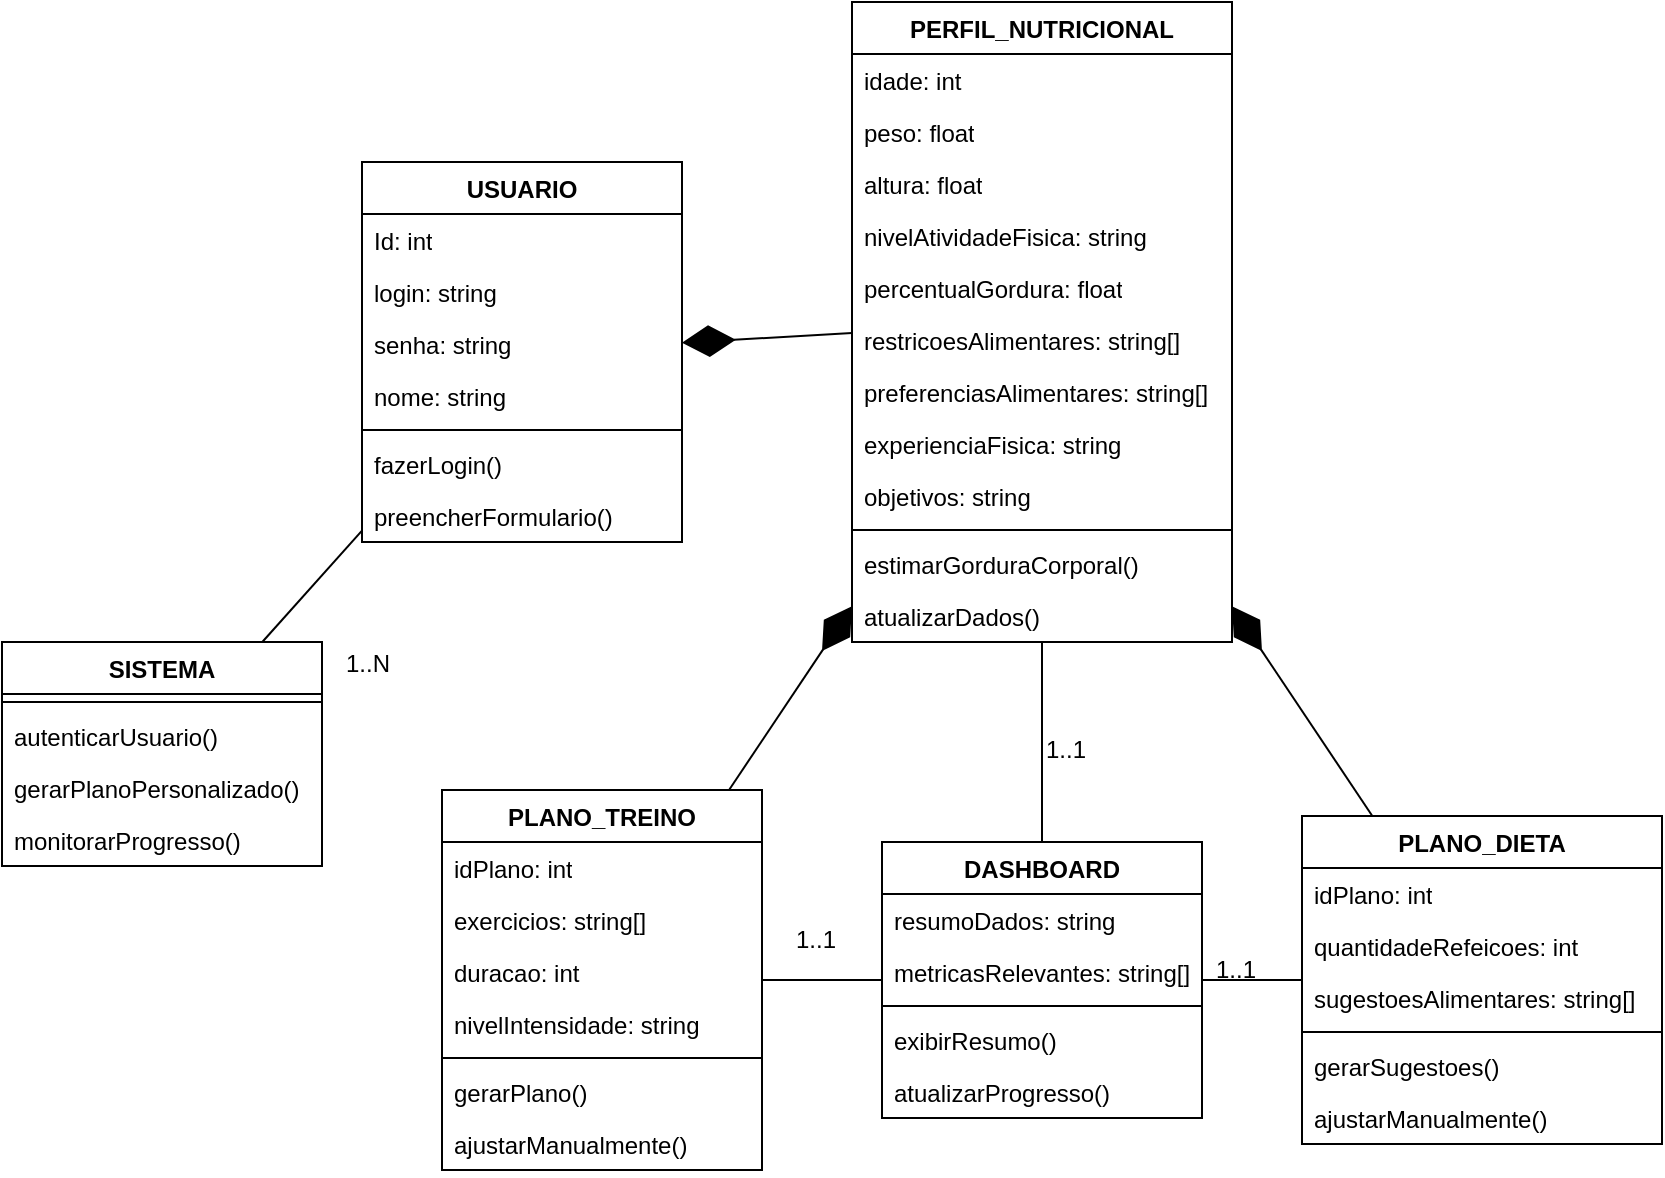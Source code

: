 <mxfile>
    <diagram id="y4ogsKCVcI5kKA2eUW5n" name="Page-1">
        <mxGraphModel dx="934" dy="613" grid="1" gridSize="10" guides="1" tooltips="1" connect="1" arrows="1" fold="1" page="1" pageScale="1" pageWidth="850" pageHeight="1100" math="0" shadow="0">
            <root>
                <mxCell id="0"/>
                <mxCell id="1" parent="0"/>
                <mxCell id="2" value="USUARIO" style="swimlane;fontStyle=1;align=center;verticalAlign=top;childLayout=stackLayout;horizontal=1;startSize=26;horizontalStack=0;resizeParent=1;resizeParentMax=0;resizeLast=0;collapsible=1;marginBottom=0;whiteSpace=wrap;html=1;" parent="1" vertex="1">
                    <mxGeometry x="190" y="290" width="160" height="190" as="geometry"/>
                </mxCell>
                <mxCell id="3" value="&lt;font&gt;Id: int&lt;/font&gt;" style="text;strokeColor=none;fillColor=none;align=left;verticalAlign=top;spacingLeft=4;spacingRight=4;overflow=hidden;rotatable=0;points=[[0,0.5],[1,0.5]];portConstraint=eastwest;whiteSpace=wrap;html=1;" parent="2" vertex="1">
                    <mxGeometry y="26" width="160" height="26" as="geometry"/>
                </mxCell>
                <mxCell id="44" value="&lt;div&gt;login: string&lt;/div&gt;" style="text;strokeColor=none;fillColor=none;align=left;verticalAlign=top;spacingLeft=4;spacingRight=4;overflow=hidden;rotatable=0;points=[[0,0.5],[1,0.5]];portConstraint=eastwest;whiteSpace=wrap;html=1;" parent="2" vertex="1">
                    <mxGeometry y="52" width="160" height="26" as="geometry"/>
                </mxCell>
                <mxCell id="43" value="&lt;div&gt;senha: string&amp;nbsp;&lt;/div&gt;" style="text;strokeColor=none;fillColor=none;align=left;verticalAlign=top;spacingLeft=4;spacingRight=4;overflow=hidden;rotatable=0;points=[[0,0.5],[1,0.5]];portConstraint=eastwest;whiteSpace=wrap;html=1;" parent="2" vertex="1">
                    <mxGeometry y="78" width="160" height="26" as="geometry"/>
                </mxCell>
                <mxCell id="45" value="&lt;div&gt;&lt;span&gt;nome: string&lt;/span&gt;&lt;/div&gt;" style="text;strokeColor=none;fillColor=none;align=left;verticalAlign=top;spacingLeft=4;spacingRight=4;overflow=hidden;rotatable=0;points=[[0,0.5],[1,0.5]];portConstraint=eastwest;whiteSpace=wrap;html=1;" parent="2" vertex="1">
                    <mxGeometry y="104" width="160" height="26" as="geometry"/>
                </mxCell>
                <mxCell id="4" value="" style="line;strokeWidth=1;fillColor=none;align=left;verticalAlign=middle;spacingTop=-1;spacingLeft=3;spacingRight=3;rotatable=0;labelPosition=right;points=[];portConstraint=eastwest;strokeColor=inherit;" parent="2" vertex="1">
                    <mxGeometry y="130" width="160" height="8" as="geometry"/>
                </mxCell>
                <mxCell id="46" value="&lt;div&gt;fazerLogin()&lt;/div&gt;" style="text;strokeColor=none;fillColor=none;align=left;verticalAlign=top;spacingLeft=4;spacingRight=4;overflow=hidden;rotatable=0;points=[[0,0.5],[1,0.5]];portConstraint=eastwest;whiteSpace=wrap;html=1;" parent="2" vertex="1">
                    <mxGeometry y="138" width="160" height="26" as="geometry"/>
                </mxCell>
                <mxCell id="5" value="&lt;div&gt;preencherFormulario()&lt;/div&gt;" style="text;strokeColor=none;fillColor=none;align=left;verticalAlign=top;spacingLeft=4;spacingRight=4;overflow=hidden;rotatable=0;points=[[0,0.5],[1,0.5]];portConstraint=eastwest;whiteSpace=wrap;html=1;" parent="2" vertex="1">
                    <mxGeometry y="164" width="160" height="26" as="geometry"/>
                </mxCell>
                <mxCell id="6" value="PERFIL_NUTRICIONAL" style="swimlane;fontStyle=1;align=center;verticalAlign=top;childLayout=stackLayout;horizontal=1;startSize=26;horizontalStack=0;resizeParent=1;resizeParentMax=0;resizeLast=0;collapsible=1;marginBottom=0;whiteSpace=wrap;html=1;" parent="1" vertex="1">
                    <mxGeometry x="435" y="210" width="190" height="320" as="geometry"/>
                </mxCell>
                <mxCell id="47" value="&lt;div&gt;idade: int&lt;/div&gt;" style="text;strokeColor=none;fillColor=none;align=left;verticalAlign=top;spacingLeft=4;spacingRight=4;overflow=hidden;rotatable=0;points=[[0,0.5],[1,0.5]];portConstraint=eastwest;whiteSpace=wrap;html=1;" parent="6" vertex="1">
                    <mxGeometry y="26" width="190" height="26" as="geometry"/>
                </mxCell>
                <mxCell id="48" value="&lt;div&gt;peso: float&lt;/div&gt;" style="text;strokeColor=none;fillColor=none;align=left;verticalAlign=top;spacingLeft=4;spacingRight=4;overflow=hidden;rotatable=0;points=[[0,0.5],[1,0.5]];portConstraint=eastwest;whiteSpace=wrap;html=1;" parent="6" vertex="1">
                    <mxGeometry y="52" width="190" height="26" as="geometry"/>
                </mxCell>
                <mxCell id="49" value="&lt;div&gt;altura: float&lt;/div&gt;" style="text;strokeColor=none;fillColor=none;align=left;verticalAlign=top;spacingLeft=4;spacingRight=4;overflow=hidden;rotatable=0;points=[[0,0.5],[1,0.5]];portConstraint=eastwest;whiteSpace=wrap;html=1;" parent="6" vertex="1">
                    <mxGeometry y="78" width="190" height="26" as="geometry"/>
                </mxCell>
                <mxCell id="51" value="&lt;div&gt;nivelAtividadeFisica: string&lt;/div&gt;" style="text;strokeColor=none;fillColor=none;align=left;verticalAlign=top;spacingLeft=4;spacingRight=4;overflow=hidden;rotatable=0;points=[[0,0.5],[1,0.5]];portConstraint=eastwest;whiteSpace=wrap;html=1;" parent="6" vertex="1">
                    <mxGeometry y="104" width="190" height="26" as="geometry"/>
                </mxCell>
                <mxCell id="54" value="&lt;div&gt;percentualGordura: float&lt;/div&gt;" style="text;strokeColor=none;fillColor=none;align=left;verticalAlign=top;spacingLeft=4;spacingRight=4;overflow=hidden;rotatable=0;points=[[0,0.5],[1,0.5]];portConstraint=eastwest;whiteSpace=wrap;html=1;" parent="6" vertex="1">
                    <mxGeometry y="130" width="190" height="26" as="geometry"/>
                </mxCell>
                <mxCell id="53" value="&lt;div&gt;restricoesAlimentares: string[]&amp;nbsp;&lt;/div&gt;" style="text;strokeColor=none;fillColor=none;align=left;verticalAlign=top;spacingLeft=4;spacingRight=4;overflow=hidden;rotatable=0;points=[[0,0.5],[1,0.5]];portConstraint=eastwest;whiteSpace=wrap;html=1;" parent="6" vertex="1">
                    <mxGeometry y="156" width="190" height="26" as="geometry"/>
                </mxCell>
                <mxCell id="52" value="&lt;div&gt;preferenciasAlimentares: string[]&lt;/div&gt;" style="text;strokeColor=none;fillColor=none;align=left;verticalAlign=top;spacingLeft=4;spacingRight=4;overflow=hidden;rotatable=0;points=[[0,0.5],[1,0.5]];portConstraint=eastwest;whiteSpace=wrap;html=1;" parent="6" vertex="1">
                    <mxGeometry y="182" width="190" height="26" as="geometry"/>
                </mxCell>
                <mxCell id="50" value="&lt;div&gt;experienciaFisica: string&lt;/div&gt;" style="text;strokeColor=none;fillColor=none;align=left;verticalAlign=top;spacingLeft=4;spacingRight=4;overflow=hidden;rotatable=0;points=[[0,0.5],[1,0.5]];portConstraint=eastwest;whiteSpace=wrap;html=1;" parent="6" vertex="1">
                    <mxGeometry y="208" width="190" height="26" as="geometry"/>
                </mxCell>
                <mxCell id="7" value="&lt;div&gt;objetivos: string&lt;/div&gt;" style="text;strokeColor=none;fillColor=none;align=left;verticalAlign=top;spacingLeft=4;spacingRight=4;overflow=hidden;rotatable=0;points=[[0,0.5],[1,0.5]];portConstraint=eastwest;whiteSpace=wrap;html=1;" parent="6" vertex="1">
                    <mxGeometry y="234" width="190" height="26" as="geometry"/>
                </mxCell>
                <mxCell id="8" value="" style="line;strokeWidth=1;fillColor=none;align=left;verticalAlign=middle;spacingTop=-1;spacingLeft=3;spacingRight=3;rotatable=0;labelPosition=right;points=[];portConstraint=eastwest;strokeColor=inherit;" parent="6" vertex="1">
                    <mxGeometry y="260" width="190" height="8" as="geometry"/>
                </mxCell>
                <mxCell id="55" value="&lt;div&gt;estimarGorduraCorporal()&lt;/div&gt;" style="text;strokeColor=none;fillColor=none;align=left;verticalAlign=top;spacingLeft=4;spacingRight=4;overflow=hidden;rotatable=0;points=[[0,0.5],[1,0.5]];portConstraint=eastwest;whiteSpace=wrap;html=1;" parent="6" vertex="1">
                    <mxGeometry y="268" width="190" height="26" as="geometry"/>
                </mxCell>
                <mxCell id="9" value="&lt;div&gt;atualizarDados()&lt;/div&gt;" style="text;strokeColor=none;fillColor=none;align=left;verticalAlign=top;spacingLeft=4;spacingRight=4;overflow=hidden;rotatable=0;points=[[0,0.5],[1,0.5]];portConstraint=eastwest;whiteSpace=wrap;html=1;" parent="6" vertex="1">
                    <mxGeometry y="294" width="190" height="26" as="geometry"/>
                </mxCell>
                <mxCell id="10" value="PLANO_DIETA" style="swimlane;fontStyle=1;align=center;verticalAlign=top;childLayout=stackLayout;horizontal=1;startSize=26;horizontalStack=0;resizeParent=1;resizeParentMax=0;resizeLast=0;collapsible=1;marginBottom=0;whiteSpace=wrap;html=1;" parent="1" vertex="1">
                    <mxGeometry x="660" y="617" width="180" height="164" as="geometry"/>
                </mxCell>
                <mxCell id="56" value="&lt;div&gt;idPlano: int&lt;/div&gt;" style="text;strokeColor=none;fillColor=none;align=left;verticalAlign=top;spacingLeft=4;spacingRight=4;overflow=hidden;rotatable=0;points=[[0,0.5],[1,0.5]];portConstraint=eastwest;whiteSpace=wrap;html=1;" parent="10" vertex="1">
                    <mxGeometry y="26" width="180" height="26" as="geometry"/>
                </mxCell>
                <mxCell id="57" value="&lt;div&gt;quantidadeRefeicoes: int&lt;/div&gt;" style="text;strokeColor=none;fillColor=none;align=left;verticalAlign=top;spacingLeft=4;spacingRight=4;overflow=hidden;rotatable=0;points=[[0,0.5],[1,0.5]];portConstraint=eastwest;whiteSpace=wrap;html=1;" parent="10" vertex="1">
                    <mxGeometry y="52" width="180" height="26" as="geometry"/>
                </mxCell>
                <mxCell id="11" value="&lt;div&gt;sugestoesAlimentares: string[]&lt;/div&gt;" style="text;strokeColor=none;fillColor=none;align=left;verticalAlign=top;spacingLeft=4;spacingRight=4;overflow=hidden;rotatable=0;points=[[0,0.5],[1,0.5]];portConstraint=eastwest;whiteSpace=wrap;html=1;" parent="10" vertex="1">
                    <mxGeometry y="78" width="180" height="26" as="geometry"/>
                </mxCell>
                <mxCell id="12" value="" style="line;strokeWidth=1;fillColor=none;align=left;verticalAlign=middle;spacingTop=-1;spacingLeft=3;spacingRight=3;rotatable=0;labelPosition=right;points=[];portConstraint=eastwest;strokeColor=inherit;" parent="10" vertex="1">
                    <mxGeometry y="104" width="180" height="8" as="geometry"/>
                </mxCell>
                <mxCell id="13" value="&lt;div&gt;gerarSugestoes()&lt;/div&gt;" style="text;strokeColor=none;fillColor=none;align=left;verticalAlign=top;spacingLeft=4;spacingRight=4;overflow=hidden;rotatable=0;points=[[0,0.5],[1,0.5]];portConstraint=eastwest;whiteSpace=wrap;html=1;" parent="10" vertex="1">
                    <mxGeometry y="112" width="180" height="26" as="geometry"/>
                </mxCell>
                <mxCell id="58" value="&lt;div&gt;ajustarManualmente()&lt;/div&gt;" style="text;strokeColor=none;fillColor=none;align=left;verticalAlign=top;spacingLeft=4;spacingRight=4;overflow=hidden;rotatable=0;points=[[0,0.5],[1,0.5]];portConstraint=eastwest;whiteSpace=wrap;html=1;" parent="10" vertex="1">
                    <mxGeometry y="138" width="180" height="26" as="geometry"/>
                </mxCell>
                <mxCell id="31" value="SISTEMA" style="swimlane;fontStyle=1;align=center;verticalAlign=top;childLayout=stackLayout;horizontal=1;startSize=26;horizontalStack=0;resizeParent=1;resizeParentMax=0;resizeLast=0;collapsible=1;marginBottom=0;whiteSpace=wrap;html=1;" parent="1" vertex="1">
                    <mxGeometry x="10" y="530" width="160" height="112" as="geometry"/>
                </mxCell>
                <mxCell id="33" value="" style="line;strokeWidth=1;fillColor=none;align=left;verticalAlign=middle;spacingTop=-1;spacingLeft=3;spacingRight=3;rotatable=0;labelPosition=right;points=[];portConstraint=eastwest;strokeColor=inherit;" parent="31" vertex="1">
                    <mxGeometry y="26" width="160" height="8" as="geometry"/>
                </mxCell>
                <mxCell id="34" value="&lt;div&gt;autenticarUsuario()&lt;/div&gt;" style="text;strokeColor=none;fillColor=none;align=left;verticalAlign=top;spacingLeft=4;spacingRight=4;overflow=hidden;rotatable=0;points=[[0,0.5],[1,0.5]];portConstraint=eastwest;whiteSpace=wrap;html=1;" parent="31" vertex="1">
                    <mxGeometry y="34" width="160" height="26" as="geometry"/>
                </mxCell>
                <mxCell id="66" value="&lt;div&gt;gerarPlanoPersonalizado()&lt;/div&gt;" style="text;strokeColor=none;fillColor=none;align=left;verticalAlign=top;spacingLeft=4;spacingRight=4;overflow=hidden;rotatable=0;points=[[0,0.5],[1,0.5]];portConstraint=eastwest;whiteSpace=wrap;html=1;" parent="31" vertex="1">
                    <mxGeometry y="60" width="160" height="26" as="geometry"/>
                </mxCell>
                <mxCell id="65" value="&lt;div&gt;monitorarProgresso()&lt;/div&gt;" style="text;strokeColor=none;fillColor=none;align=left;verticalAlign=top;spacingLeft=4;spacingRight=4;overflow=hidden;rotatable=0;points=[[0,0.5],[1,0.5]];portConstraint=eastwest;whiteSpace=wrap;html=1;" parent="31" vertex="1">
                    <mxGeometry y="86" width="160" height="26" as="geometry"/>
                </mxCell>
                <mxCell id="35" value="DASHBOARD" style="swimlane;fontStyle=1;align=center;verticalAlign=top;childLayout=stackLayout;horizontal=1;startSize=26;horizontalStack=0;resizeParent=1;resizeParentMax=0;resizeLast=0;collapsible=1;marginBottom=0;whiteSpace=wrap;html=1;" parent="1" vertex="1">
                    <mxGeometry x="450" y="630" width="160" height="138" as="geometry"/>
                </mxCell>
                <mxCell id="63" value="&lt;div&gt;resumoDados: string&lt;/div&gt;" style="text;strokeColor=none;fillColor=none;align=left;verticalAlign=top;spacingLeft=4;spacingRight=4;overflow=hidden;rotatable=0;points=[[0,0.5],[1,0.5]];portConstraint=eastwest;whiteSpace=wrap;html=1;" parent="35" vertex="1">
                    <mxGeometry y="26" width="160" height="26" as="geometry"/>
                </mxCell>
                <mxCell id="36" value="&lt;div&gt;metricasRelevantes: string[]&lt;/div&gt;" style="text;strokeColor=none;fillColor=none;align=left;verticalAlign=top;spacingLeft=4;spacingRight=4;overflow=hidden;rotatable=0;points=[[0,0.5],[1,0.5]];portConstraint=eastwest;whiteSpace=wrap;html=1;" parent="35" vertex="1">
                    <mxGeometry y="52" width="160" height="26" as="geometry"/>
                </mxCell>
                <mxCell id="37" value="" style="line;strokeWidth=1;fillColor=none;align=left;verticalAlign=middle;spacingTop=-1;spacingLeft=3;spacingRight=3;rotatable=0;labelPosition=right;points=[];portConstraint=eastwest;strokeColor=inherit;" parent="35" vertex="1">
                    <mxGeometry y="78" width="160" height="8" as="geometry"/>
                </mxCell>
                <mxCell id="38" value="&lt;div&gt;exibirResumo()&lt;/div&gt;" style="text;strokeColor=none;fillColor=none;align=left;verticalAlign=top;spacingLeft=4;spacingRight=4;overflow=hidden;rotatable=0;points=[[0,0.5],[1,0.5]];portConstraint=eastwest;whiteSpace=wrap;html=1;" parent="35" vertex="1">
                    <mxGeometry y="86" width="160" height="26" as="geometry"/>
                </mxCell>
                <mxCell id="64" value="&lt;div&gt;atualizarProgresso()&lt;/div&gt;" style="text;strokeColor=none;fillColor=none;align=left;verticalAlign=top;spacingLeft=4;spacingRight=4;overflow=hidden;rotatable=0;points=[[0,0.5],[1,0.5]];portConstraint=eastwest;whiteSpace=wrap;html=1;" parent="35" vertex="1">
                    <mxGeometry y="112" width="160" height="26" as="geometry"/>
                </mxCell>
                <mxCell id="39" value="PLANO_TREINO" style="swimlane;fontStyle=1;align=center;verticalAlign=top;childLayout=stackLayout;horizontal=1;startSize=26;horizontalStack=0;resizeParent=1;resizeParentMax=0;resizeLast=0;collapsible=1;marginBottom=0;whiteSpace=wrap;html=1;" parent="1" vertex="1">
                    <mxGeometry x="230" y="604" width="160" height="190" as="geometry"/>
                </mxCell>
                <mxCell id="59" value="&lt;div&gt;idPlano: int&lt;/div&gt;" style="text;strokeColor=none;fillColor=none;align=left;verticalAlign=top;spacingLeft=4;spacingRight=4;overflow=hidden;rotatable=0;points=[[0,0.5],[1,0.5]];portConstraint=eastwest;whiteSpace=wrap;html=1;" parent="39" vertex="1">
                    <mxGeometry y="26" width="160" height="26" as="geometry"/>
                </mxCell>
                <mxCell id="60" value="&lt;div&gt;exercicios: string[]&lt;/div&gt;" style="text;strokeColor=none;fillColor=none;align=left;verticalAlign=top;spacingLeft=4;spacingRight=4;overflow=hidden;rotatable=0;points=[[0,0.5],[1,0.5]];portConstraint=eastwest;whiteSpace=wrap;html=1;" parent="39" vertex="1">
                    <mxGeometry y="52" width="160" height="26" as="geometry"/>
                </mxCell>
                <mxCell id="61" value="&lt;div&gt;duracao: int&lt;/div&gt;" style="text;strokeColor=none;fillColor=none;align=left;verticalAlign=top;spacingLeft=4;spacingRight=4;overflow=hidden;rotatable=0;points=[[0,0.5],[1,0.5]];portConstraint=eastwest;whiteSpace=wrap;html=1;" parent="39" vertex="1">
                    <mxGeometry y="78" width="160" height="26" as="geometry"/>
                </mxCell>
                <mxCell id="40" value="&lt;div&gt;nivelIntensidade: string&lt;/div&gt;" style="text;strokeColor=none;fillColor=none;align=left;verticalAlign=top;spacingLeft=4;spacingRight=4;overflow=hidden;rotatable=0;points=[[0,0.5],[1,0.5]];portConstraint=eastwest;whiteSpace=wrap;html=1;" parent="39" vertex="1">
                    <mxGeometry y="104" width="160" height="26" as="geometry"/>
                </mxCell>
                <mxCell id="41" value="" style="line;strokeWidth=1;fillColor=none;align=left;verticalAlign=middle;spacingTop=-1;spacingLeft=3;spacingRight=3;rotatable=0;labelPosition=right;points=[];portConstraint=eastwest;strokeColor=inherit;" parent="39" vertex="1">
                    <mxGeometry y="130" width="160" height="8" as="geometry"/>
                </mxCell>
                <mxCell id="62" value="&lt;div&gt;gerarPlano()&lt;/div&gt;" style="text;strokeColor=none;fillColor=none;align=left;verticalAlign=top;spacingLeft=4;spacingRight=4;overflow=hidden;rotatable=0;points=[[0,0.5],[1,0.5]];portConstraint=eastwest;whiteSpace=wrap;html=1;" parent="39" vertex="1">
                    <mxGeometry y="138" width="160" height="26" as="geometry"/>
                </mxCell>
                <mxCell id="42" value="&lt;div&gt;ajustarManualmente()&lt;/div&gt;" style="text;strokeColor=none;fillColor=none;align=left;verticalAlign=top;spacingLeft=4;spacingRight=4;overflow=hidden;rotatable=0;points=[[0,0.5],[1,0.5]];portConstraint=eastwest;whiteSpace=wrap;html=1;" parent="39" vertex="1">
                    <mxGeometry y="164" width="160" height="26" as="geometry"/>
                </mxCell>
                <mxCell id="94" value="" style="endArrow=none;html=1;rounded=0;align=center;verticalAlign=top;endFill=0;labelBackgroundColor=none;" parent="1" source="35" target="39" edge="1">
                    <mxGeometry relative="1" as="geometry">
                        <mxPoint x="500" y="511" as="sourcePoint"/>
                        <mxPoint x="399" y="650" as="targetPoint"/>
                    </mxGeometry>
                </mxCell>
                <mxCell id="95" value="" style="resizable=0;html=1;align=left;verticalAlign=bottom;labelBackgroundColor=none;" parent="94" connectable="0" vertex="1">
                    <mxGeometry x="-1" relative="1" as="geometry"/>
                </mxCell>
                <mxCell id="96" value="1..1" style="resizable=0;html=1;align=left;verticalAlign=top;labelBackgroundColor=none;" parent="94" connectable="0" vertex="1">
                    <mxGeometry x="-1" relative="1" as="geometry">
                        <mxPoint x="-45" y="-34" as="offset"/>
                    </mxGeometry>
                </mxCell>
                <mxCell id="97" value="" style="resizable=0;html=1;align=right;verticalAlign=bottom;labelBackgroundColor=none;" parent="94" connectable="0" vertex="1">
                    <mxGeometry x="1" relative="1" as="geometry"/>
                </mxCell>
                <mxCell id="98" value="" style="endArrow=none;html=1;rounded=0;align=center;verticalAlign=top;endFill=0;labelBackgroundColor=none;" parent="1" source="35" target="10" edge="1">
                    <mxGeometry relative="1" as="geometry">
                        <mxPoint x="520" y="910" as="sourcePoint"/>
                        <mxPoint x="410" y="814" as="targetPoint"/>
                    </mxGeometry>
                </mxCell>
                <mxCell id="99" value="" style="resizable=0;html=1;align=left;verticalAlign=bottom;labelBackgroundColor=none;" parent="98" connectable="0" vertex="1">
                    <mxGeometry x="-1" relative="1" as="geometry"/>
                </mxCell>
                <mxCell id="100" value="1..1" style="resizable=0;html=1;align=left;verticalAlign=top;labelBackgroundColor=none;" parent="98" connectable="0" vertex="1">
                    <mxGeometry x="-1" relative="1" as="geometry">
                        <mxPoint x="-80" y="-129" as="offset"/>
                    </mxGeometry>
                </mxCell>
                <mxCell id="101" value="" style="resizable=0;html=1;align=right;verticalAlign=bottom;labelBackgroundColor=none;" parent="98" connectable="0" vertex="1">
                    <mxGeometry x="1" relative="1" as="geometry"/>
                </mxCell>
                <mxCell id="102" value="" style="endArrow=none;html=1;rounded=0;align=center;verticalAlign=top;endFill=0;labelBackgroundColor=none;" parent="1" source="35" target="6" edge="1">
                    <mxGeometry relative="1" as="geometry">
                        <mxPoint x="520" y="910" as="sourcePoint"/>
                        <mxPoint x="410" y="814" as="targetPoint"/>
                    </mxGeometry>
                </mxCell>
                <mxCell id="103" value="" style="resizable=0;html=1;align=left;verticalAlign=bottom;labelBackgroundColor=none;" parent="102" connectable="0" vertex="1">
                    <mxGeometry x="-1" relative="1" as="geometry"/>
                </mxCell>
                <mxCell id="104" value="1..1" style="resizable=0;html=1;align=left;verticalAlign=top;labelBackgroundColor=none;" parent="102" connectable="0" vertex="1">
                    <mxGeometry x="-1" relative="1" as="geometry">
                        <mxPoint x="85" y="50" as="offset"/>
                    </mxGeometry>
                </mxCell>
                <mxCell id="105" value="" style="resizable=0;html=1;align=right;verticalAlign=bottom;labelBackgroundColor=none;" parent="102" connectable="0" vertex="1">
                    <mxGeometry x="1" relative="1" as="geometry"/>
                </mxCell>
                <mxCell id="106" value="" style="endArrow=none;html=1;rounded=0;align=center;verticalAlign=top;endFill=0;labelBackgroundColor=none;" parent="1" source="31" target="2" edge="1">
                    <mxGeometry relative="1" as="geometry">
                        <mxPoint x="340" y="445" as="sourcePoint"/>
                        <mxPoint x="500" y="404" as="targetPoint"/>
                    </mxGeometry>
                </mxCell>
                <mxCell id="107" value="" style="resizable=0;html=1;align=left;verticalAlign=bottom;labelBackgroundColor=none;" parent="106" connectable="0" vertex="1">
                    <mxGeometry x="-1" relative="1" as="geometry"/>
                </mxCell>
                <mxCell id="108" value="1..N" style="resizable=0;html=1;align=left;verticalAlign=top;labelBackgroundColor=none;" parent="106" connectable="0" vertex="1">
                    <mxGeometry x="-1" relative="1" as="geometry">
                        <mxPoint x="40" y="-3" as="offset"/>
                    </mxGeometry>
                </mxCell>
                <mxCell id="109" value="" style="resizable=0;html=1;align=right;verticalAlign=bottom;labelBackgroundColor=none;" parent="106" connectable="0" vertex="1">
                    <mxGeometry x="1" relative="1" as="geometry"/>
                </mxCell>
                <mxCell id="110" value="" style="endArrow=diamondThin;endFill=1;endSize=24;html=1;" edge="1" parent="1" source="6" target="2">
                    <mxGeometry width="160" relative="1" as="geometry">
                        <mxPoint x="210" y="260" as="sourcePoint"/>
                        <mxPoint x="370" y="260" as="targetPoint"/>
                    </mxGeometry>
                </mxCell>
                <mxCell id="112" value="" style="endArrow=diamondThin;endFill=1;endSize=24;html=1;fontStyle=1" edge="1" parent="1" source="39" target="6">
                    <mxGeometry width="160" relative="1" as="geometry">
                        <mxPoint x="445" y="385" as="sourcePoint"/>
                        <mxPoint x="360" y="390" as="targetPoint"/>
                    </mxGeometry>
                </mxCell>
                <mxCell id="113" value="" style="endArrow=diamondThin;endFill=1;endSize=24;html=1;" edge="1" parent="1" source="10" target="6">
                    <mxGeometry width="160" relative="1" as="geometry">
                        <mxPoint x="384" y="614" as="sourcePoint"/>
                        <mxPoint x="445" y="522" as="targetPoint"/>
                    </mxGeometry>
                </mxCell>
            </root>
        </mxGraphModel>
    </diagram>
</mxfile>